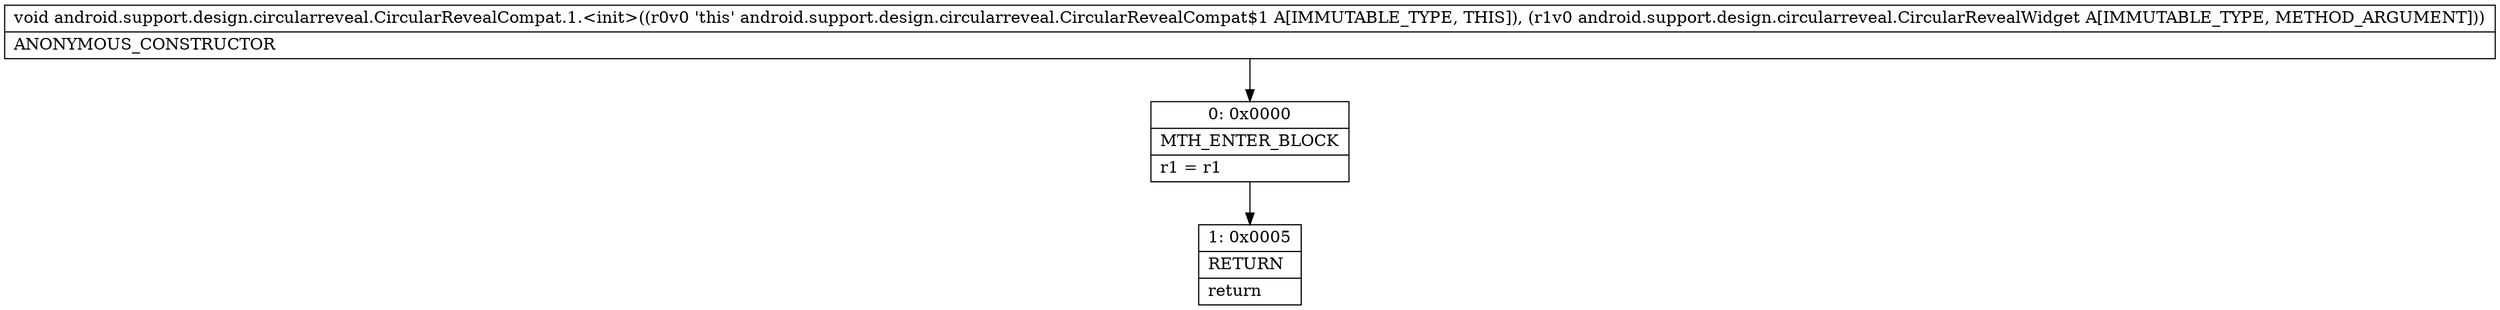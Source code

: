 digraph "CFG forandroid.support.design.circularreveal.CircularRevealCompat.1.\<init\>(Landroid\/support\/design\/circularreveal\/CircularRevealWidget;)V" {
Node_0 [shape=record,label="{0\:\ 0x0000|MTH_ENTER_BLOCK\l|r1 = r1\l}"];
Node_1 [shape=record,label="{1\:\ 0x0005|RETURN\l|return\l}"];
MethodNode[shape=record,label="{void android.support.design.circularreveal.CircularRevealCompat.1.\<init\>((r0v0 'this' android.support.design.circularreveal.CircularRevealCompat$1 A[IMMUTABLE_TYPE, THIS]), (r1v0 android.support.design.circularreveal.CircularRevealWidget A[IMMUTABLE_TYPE, METHOD_ARGUMENT]))  | ANONYMOUS_CONSTRUCTOR\l}"];
MethodNode -> Node_0;
Node_0 -> Node_1;
}

